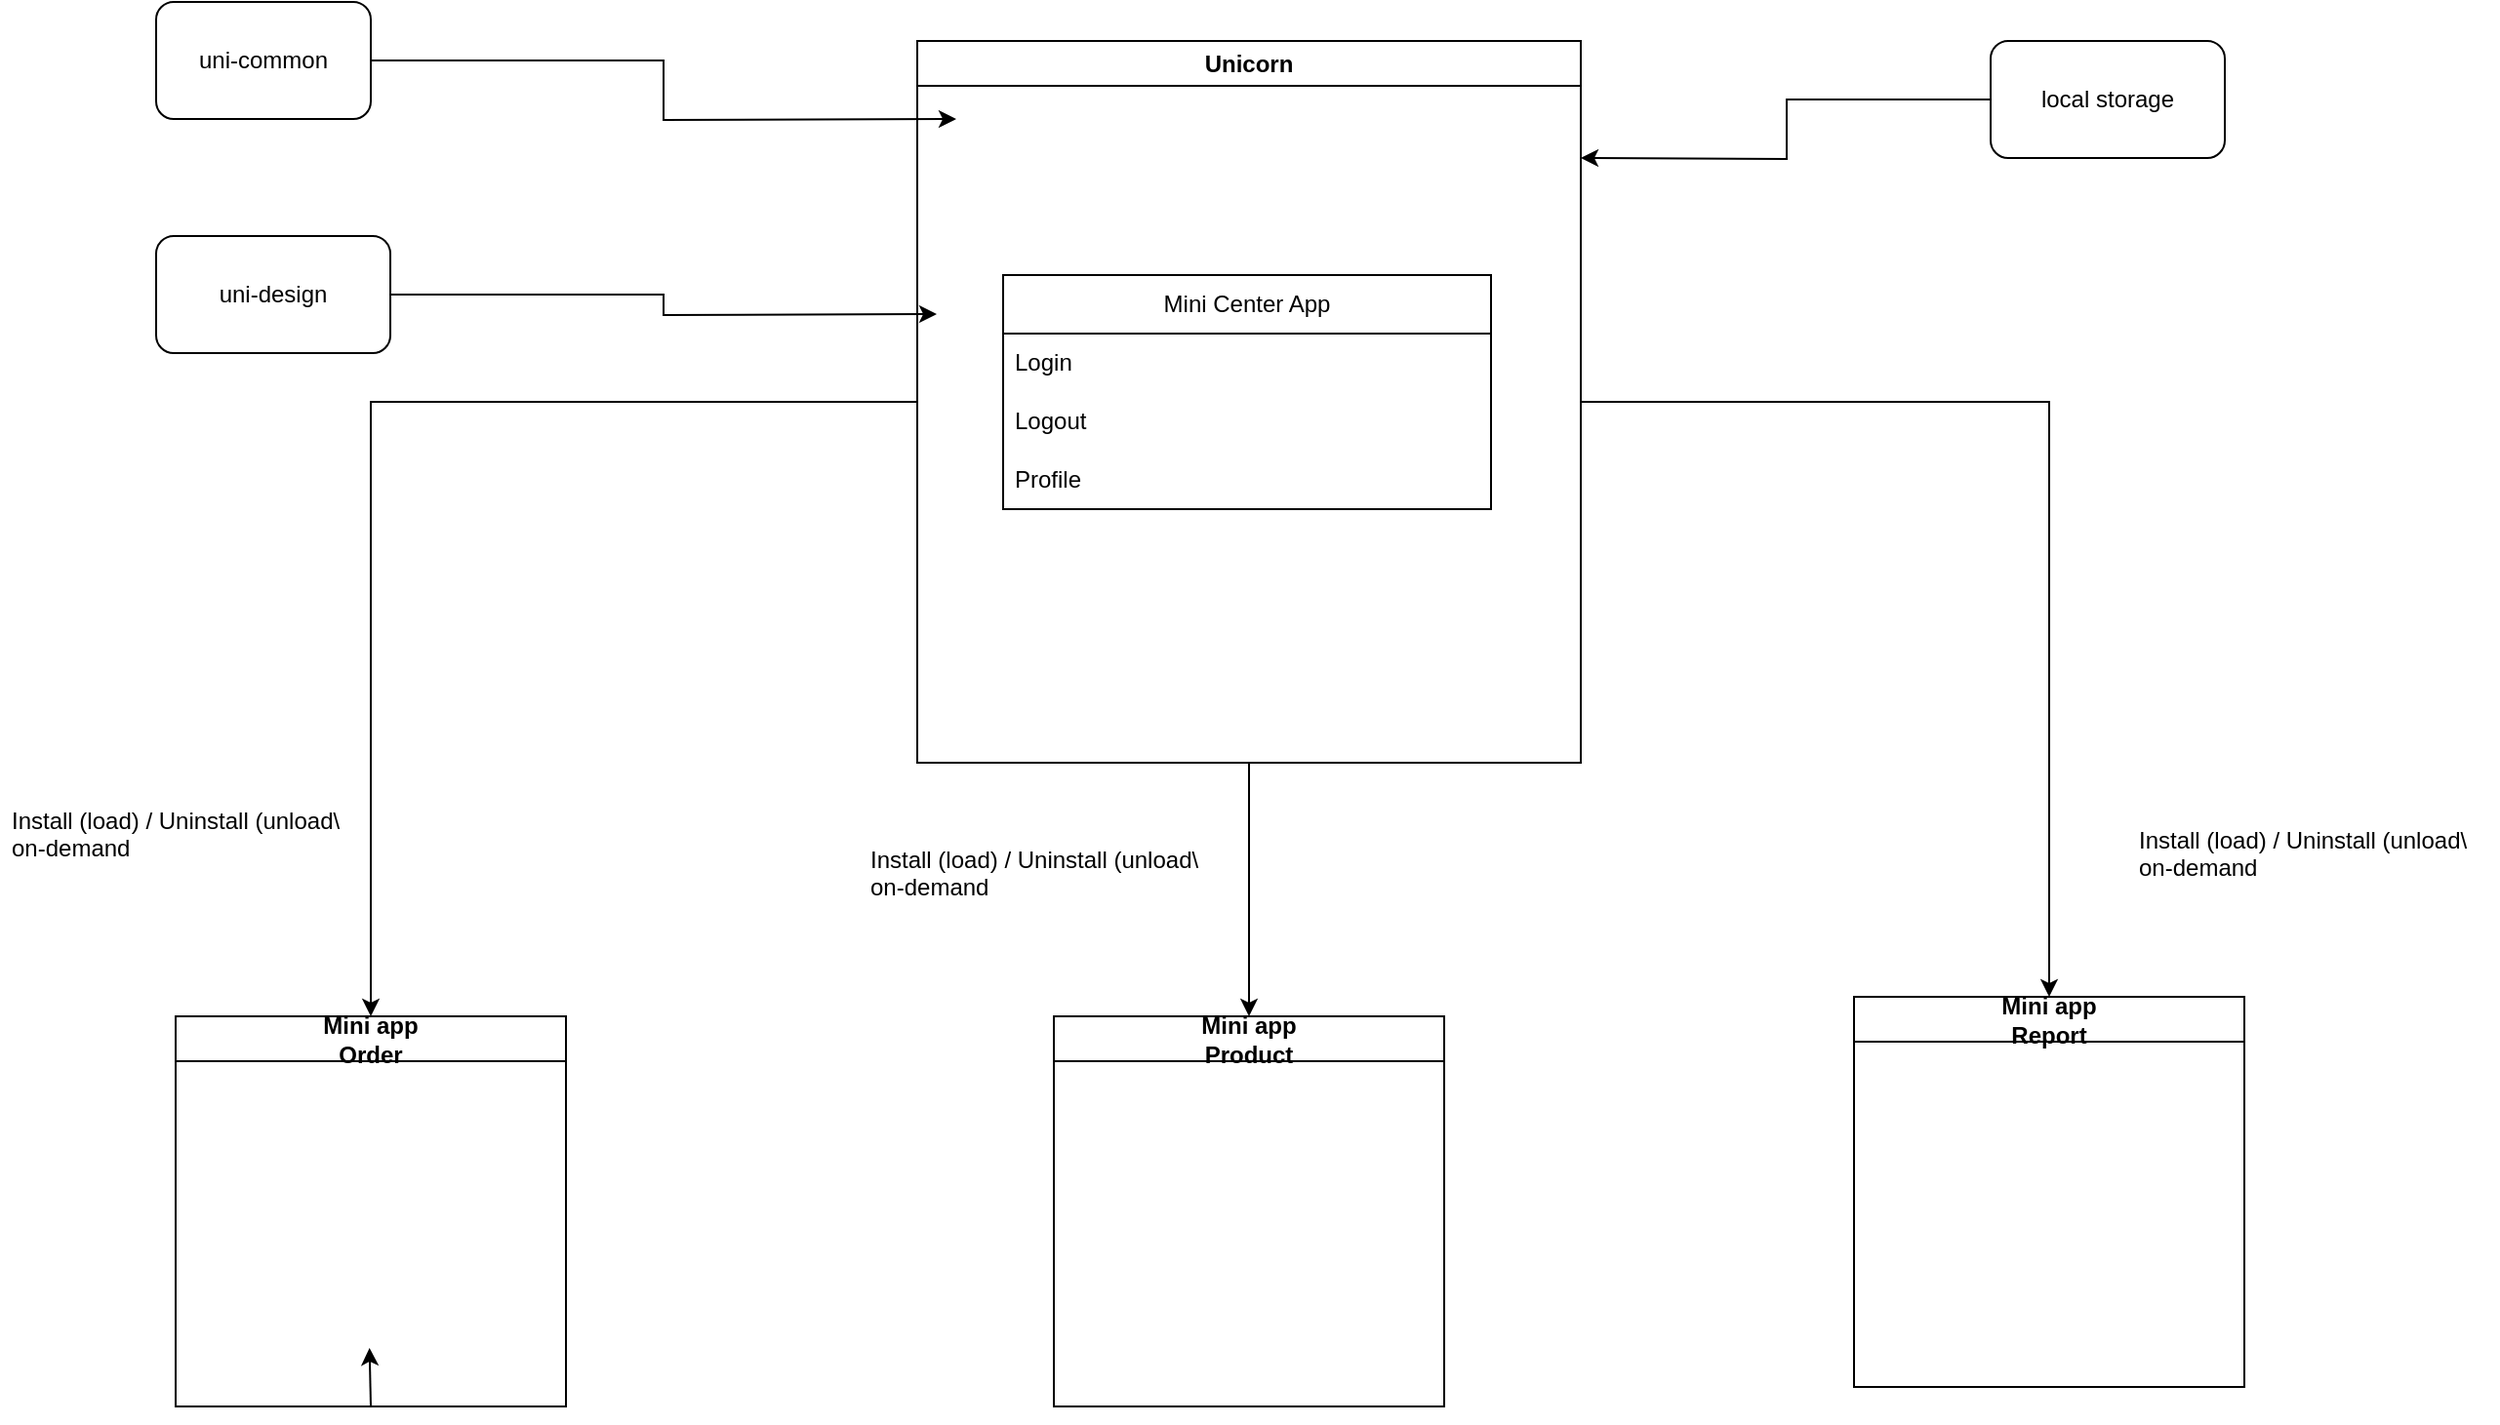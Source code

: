 <mxfile version="21.2.9" type="github">
  <diagram name="Page-1" id="GT2r_Ie_9v9kSXVyZrXS">
    <mxGraphModel dx="2319" dy="998" grid="1" gridSize="10" guides="1" tooltips="1" connect="1" arrows="1" fold="1" page="1" pageScale="1" pageWidth="827" pageHeight="1169" math="0" shadow="0">
      <root>
        <mxCell id="0" />
        <mxCell id="1" parent="0" />
        <mxCell id="Xae2bnC-y0Hw2hv78F9A-12" style="edgeStyle=orthogonalEdgeStyle;rounded=0;orthogonalLoop=1;jettySize=auto;html=1;entryX=0.5;entryY=0;entryDx=0;entryDy=0;" edge="1" parent="1" source="9EaQzSgWUycIN-Ay1f6l-6" target="Xae2bnC-y0Hw2hv78F9A-10">
          <mxGeometry relative="1" as="geometry" />
        </mxCell>
        <mxCell id="Xae2bnC-y0Hw2hv78F9A-13" style="edgeStyle=orthogonalEdgeStyle;rounded=0;orthogonalLoop=1;jettySize=auto;html=1;" edge="1" parent="1" source="9EaQzSgWUycIN-Ay1f6l-6" target="Xae2bnC-y0Hw2hv78F9A-9">
          <mxGeometry relative="1" as="geometry" />
        </mxCell>
        <mxCell id="Xae2bnC-y0Hw2hv78F9A-14" style="edgeStyle=orthogonalEdgeStyle;rounded=0;orthogonalLoop=1;jettySize=auto;html=1;" edge="1" parent="1" source="9EaQzSgWUycIN-Ay1f6l-6" target="Xae2bnC-y0Hw2hv78F9A-2">
          <mxGeometry relative="1" as="geometry" />
        </mxCell>
        <mxCell id="9EaQzSgWUycIN-Ay1f6l-6" value="Unicorn&lt;br&gt;" style="swimlane;whiteSpace=wrap;html=1;" parent="1" vertex="1">
          <mxGeometry x="-220" y="20" width="340" height="370" as="geometry" />
        </mxCell>
        <mxCell id="9EaQzSgWUycIN-Ay1f6l-9" value="Mini Center App&lt;br&gt;" style="swimlane;fontStyle=0;childLayout=stackLayout;horizontal=1;startSize=30;horizontalStack=0;resizeParent=1;resizeParentMax=0;resizeLast=0;collapsible=1;marginBottom=0;whiteSpace=wrap;html=1;" parent="9EaQzSgWUycIN-Ay1f6l-6" vertex="1">
          <mxGeometry x="44" y="120" width="250" height="120" as="geometry" />
        </mxCell>
        <mxCell id="9EaQzSgWUycIN-Ay1f6l-10" value="Login" style="text;strokeColor=none;fillColor=none;align=left;verticalAlign=middle;spacingLeft=4;spacingRight=4;overflow=hidden;points=[[0,0.5],[1,0.5]];portConstraint=eastwest;rotatable=0;whiteSpace=wrap;html=1;" parent="9EaQzSgWUycIN-Ay1f6l-9" vertex="1">
          <mxGeometry y="30" width="250" height="30" as="geometry" />
        </mxCell>
        <mxCell id="9EaQzSgWUycIN-Ay1f6l-11" value="Logout" style="text;strokeColor=none;fillColor=none;align=left;verticalAlign=middle;spacingLeft=4;spacingRight=4;overflow=hidden;points=[[0,0.5],[1,0.5]];portConstraint=eastwest;rotatable=0;whiteSpace=wrap;html=1;" parent="9EaQzSgWUycIN-Ay1f6l-9" vertex="1">
          <mxGeometry y="60" width="250" height="30" as="geometry" />
        </mxCell>
        <mxCell id="9EaQzSgWUycIN-Ay1f6l-12" value="Profile&lt;br&gt;" style="text;strokeColor=none;fillColor=none;align=left;verticalAlign=middle;spacingLeft=4;spacingRight=4;overflow=hidden;points=[[0,0.5],[1,0.5]];portConstraint=eastwest;rotatable=0;whiteSpace=wrap;html=1;" parent="9EaQzSgWUycIN-Ay1f6l-9" vertex="1">
          <mxGeometry y="90" width="250" height="30" as="geometry" />
        </mxCell>
        <mxCell id="Xae2bnC-y0Hw2hv78F9A-19" style="edgeStyle=orthogonalEdgeStyle;rounded=0;orthogonalLoop=1;jettySize=auto;html=1;exitX=0.5;exitY=1;exitDx=0;exitDy=0;" edge="1" parent="1" source="Xae2bnC-y0Hw2hv78F9A-2">
          <mxGeometry relative="1" as="geometry">
            <mxPoint x="-500.667" y="690" as="targetPoint" />
          </mxGeometry>
        </mxCell>
        <mxCell id="Xae2bnC-y0Hw2hv78F9A-2" value="Mini app &lt;br&gt;Order" style="swimlane;whiteSpace=wrap;html=1;" vertex="1" parent="1">
          <mxGeometry x="-600" y="520" width="200" height="200" as="geometry" />
        </mxCell>
        <mxCell id="Xae2bnC-y0Hw2hv78F9A-15" style="edgeStyle=orthogonalEdgeStyle;rounded=0;orthogonalLoop=1;jettySize=auto;html=1;" edge="1" parent="1" source="Xae2bnC-y0Hw2hv78F9A-4">
          <mxGeometry relative="1" as="geometry">
            <mxPoint x="-200" y="60" as="targetPoint" />
          </mxGeometry>
        </mxCell>
        <mxCell id="Xae2bnC-y0Hw2hv78F9A-4" value="uni-common" style="rounded=1;whiteSpace=wrap;html=1;" vertex="1" parent="1">
          <mxGeometry x="-610" width="110" height="60" as="geometry" />
        </mxCell>
        <mxCell id="Xae2bnC-y0Hw2hv78F9A-16" style="edgeStyle=orthogonalEdgeStyle;rounded=0;orthogonalLoop=1;jettySize=auto;html=1;" edge="1" parent="1" source="Xae2bnC-y0Hw2hv78F9A-5">
          <mxGeometry relative="1" as="geometry">
            <mxPoint x="-210" y="160" as="targetPoint" />
          </mxGeometry>
        </mxCell>
        <mxCell id="Xae2bnC-y0Hw2hv78F9A-5" value="uni-design&lt;br&gt;" style="rounded=1;whiteSpace=wrap;html=1;" vertex="1" parent="1">
          <mxGeometry x="-610" y="120" width="120" height="60" as="geometry" />
        </mxCell>
        <mxCell id="Xae2bnC-y0Hw2hv78F9A-9" value="Mini app &lt;br&gt;Report" style="swimlane;whiteSpace=wrap;html=1;" vertex="1" parent="1">
          <mxGeometry x="260" y="510" width="200" height="200" as="geometry" />
        </mxCell>
        <mxCell id="Xae2bnC-y0Hw2hv78F9A-10" value="Mini app &lt;br&gt;Product" style="swimlane;whiteSpace=wrap;html=1;" vertex="1" parent="1">
          <mxGeometry x="-150" y="520" width="200" height="200" as="geometry" />
        </mxCell>
        <mxCell id="Xae2bnC-y0Hw2hv78F9A-18" style="edgeStyle=orthogonalEdgeStyle;rounded=0;orthogonalLoop=1;jettySize=auto;html=1;" edge="1" parent="1" source="Xae2bnC-y0Hw2hv78F9A-17">
          <mxGeometry relative="1" as="geometry">
            <mxPoint x="120" y="80" as="targetPoint" />
          </mxGeometry>
        </mxCell>
        <mxCell id="Xae2bnC-y0Hw2hv78F9A-17" value="local storage" style="rounded=1;whiteSpace=wrap;html=1;" vertex="1" parent="1">
          <mxGeometry x="330" y="20" width="120" height="60" as="geometry" />
        </mxCell>
        <mxCell id="Xae2bnC-y0Hw2hv78F9A-20" value="&lt;div&gt;Install (load) / Uninstall (unload\&lt;/div&gt;&lt;div&gt;on-demand&lt;/div&gt;" style="text;strokeColor=none;fillColor=none;align=left;verticalAlign=middle;spacingLeft=4;spacingRight=4;overflow=hidden;points=[[0,0.5],[1,0.5]];portConstraint=eastwest;rotatable=0;whiteSpace=wrap;html=1;" vertex="1" parent="1">
          <mxGeometry x="-250" y="430" width="190" height="30" as="geometry" />
        </mxCell>
        <mxCell id="Xae2bnC-y0Hw2hv78F9A-22" value="&lt;div&gt;Install (load) / Uninstall (unload\&lt;/div&gt;&lt;div&gt;on-demand&lt;/div&gt;" style="text;strokeColor=none;fillColor=none;align=left;verticalAlign=middle;spacingLeft=4;spacingRight=4;overflow=hidden;points=[[0,0.5],[1,0.5]];portConstraint=eastwest;rotatable=0;whiteSpace=wrap;html=1;" vertex="1" parent="1">
          <mxGeometry x="-690" y="410" width="190" height="30" as="geometry" />
        </mxCell>
        <mxCell id="Xae2bnC-y0Hw2hv78F9A-23" value="&lt;div&gt;Install (load) / Uninstall (unload\&lt;/div&gt;&lt;div&gt;on-demand&lt;/div&gt;" style="text;strokeColor=none;fillColor=none;align=left;verticalAlign=middle;spacingLeft=4;spacingRight=4;overflow=hidden;points=[[0,0.5],[1,0.5]];portConstraint=eastwest;rotatable=0;whiteSpace=wrap;html=1;" vertex="1" parent="1">
          <mxGeometry x="400" y="420" width="190" height="30" as="geometry" />
        </mxCell>
      </root>
    </mxGraphModel>
  </diagram>
</mxfile>
